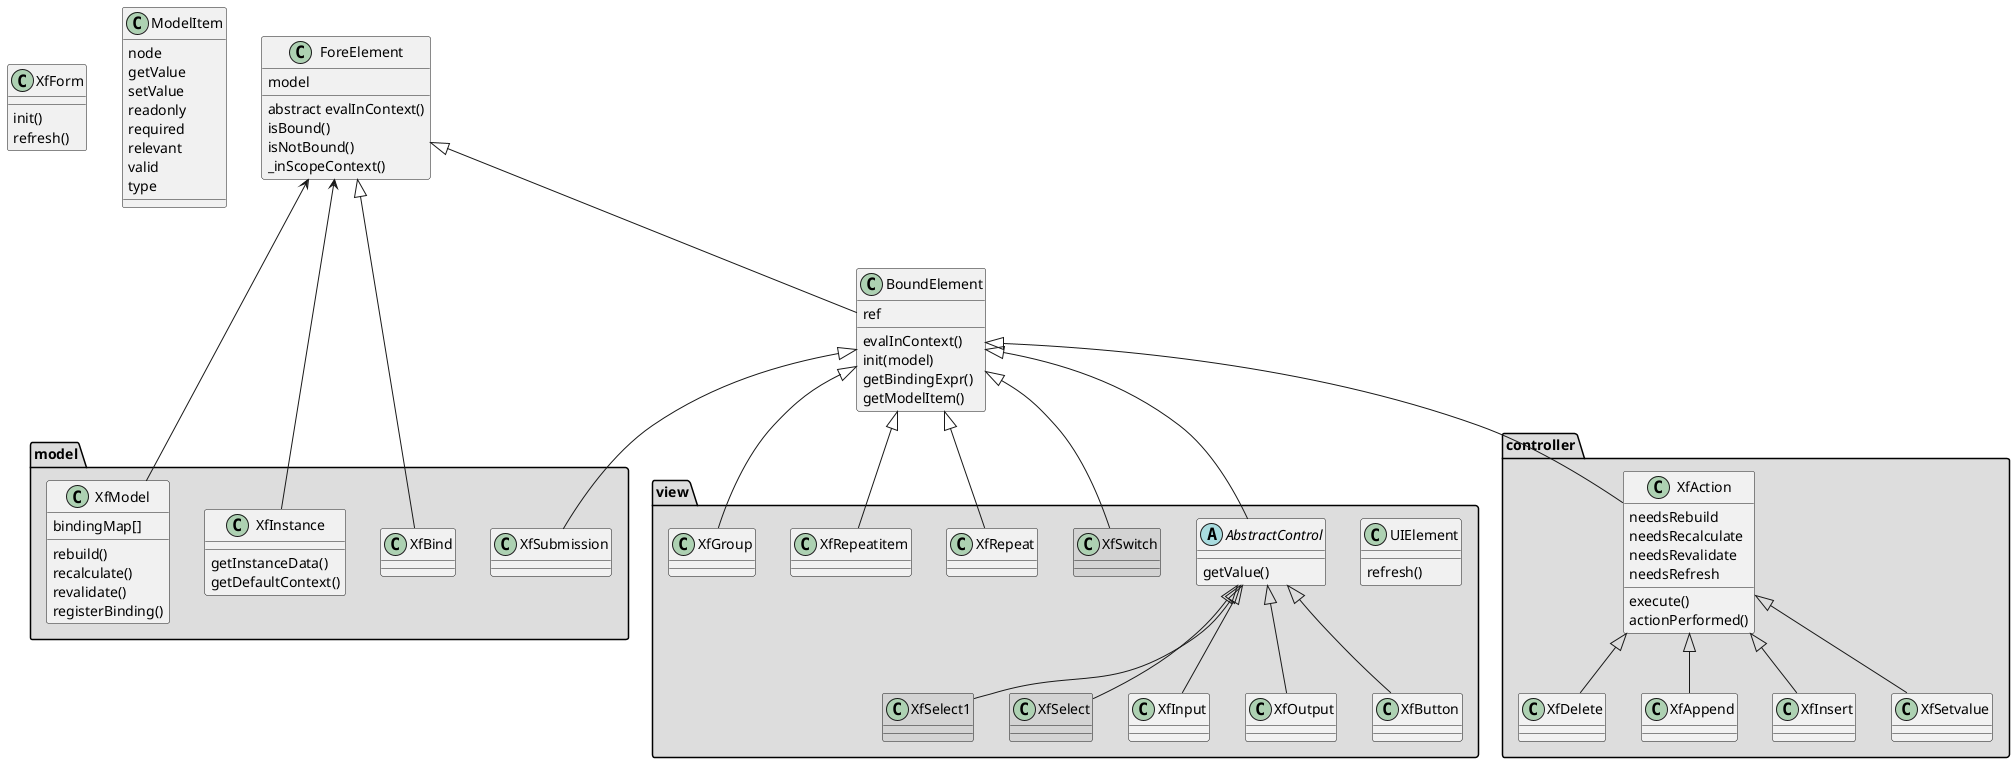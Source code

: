 @startuml
class XfForm {
    init()
    refresh()
}
class ModelItem{
    node
    getValue
    setValue
    readonly
    required
    relevant
    valid
    type
}
class ForeElement{
    model
    abstract evalInContext()
    isBound()
    isNotBound()
    _inScopeContext()
}

class BoundElement{
    ref
    evalInContext()
    init(model)
    getBindingExpr()
    getModelItem()

}

ForeElement <|-- BoundElement


package "model" #DDDDDD {
    class XfModel{
        bindingMap[]
        rebuild()
        recalculate()
        revalidate()
        registerBinding()
    }
    ForeElement <-- XfModel
    class XfInstance{
        getInstanceData()
        getDefaultContext()
    }
    ForeElement <-- XfInstance
    class XfBind
    class XfSubmission
}



package "view" #DDDDDD{
    class UIElement{
        refresh()
    }
    abstract class AbstractControl{
        getValue()
    }
    class XfSwitch #lightgrey
    class XfSelect1 #lightgrey
    class XfSelect #lightgrey
    BoundElement <|-- AbstractControl
    AbstractControl <|-- XfInput
    AbstractControl <|-- XfOutput
    AbstractControl <|-- XfButton
    BoundElement <|-- XfRepeat
    BoundElement <|-- XfRepeatitem
    BoundElement <|-- XfGroup
    BoundElement <|-- XfSwitch
    AbstractControl <|-- XfSelect
    AbstractControl <|-- XfSelect1
}

package "controller" #DDDDDD{
    class XfAction{
        needsRebuild
        needsRecalculate
        needsRevalidate
        needsRefresh
        execute()
        actionPerformed()
    }
    XfAction <|-- XfDelete
    XfAction <|-- XfAppend
    XfAction <|-- XfInsert
    XfAction <|-- XfSetvalue

}



BoundElement <|-- XfAction
ForeElement <|-- XfBind
BoundElement <|-- XfSubmission



@enduml
